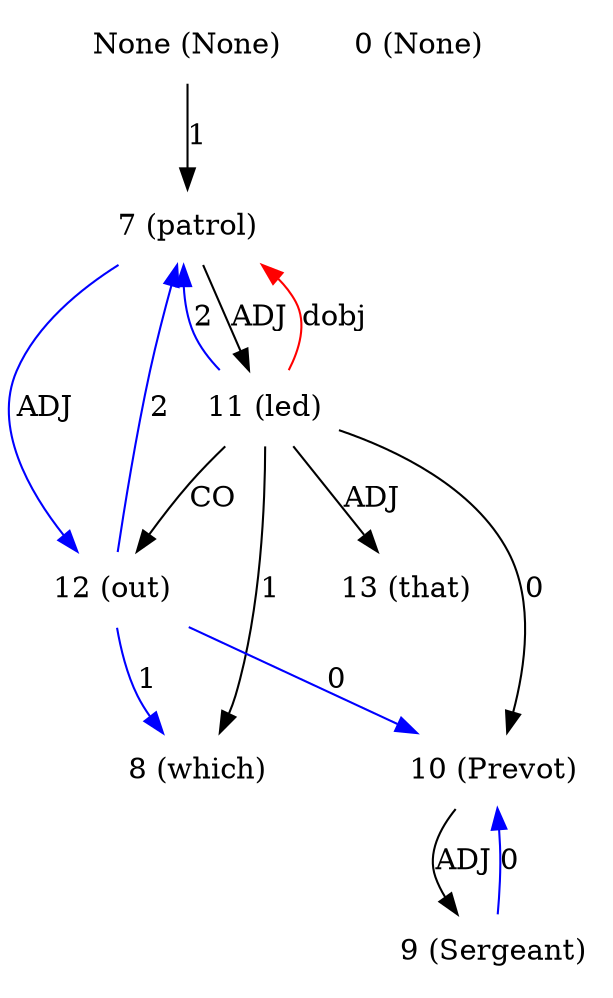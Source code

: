 digraph G{
edge [dir=forward]
node [shape=plaintext]

None [label="None (None)"]
None -> 7 [label="1"]
0 [label="0 (None)"]
7 [label="7 (patrol)"]
7 -> 11 [label="ADJ"]
7 -> 12 [label="ADJ", color="blue"]
11 -> 7 [label="dobj", color="red"]
8 [label="8 (which)"]
9 [label="9 (Sergeant)"]
9 -> 10 [label="0", color="blue"]
10 [label="10 (Prevot)"]
10 -> 9 [label="ADJ"]
11 [label="11 (led)"]
11 -> 8 [label="1"]
11 -> 10 [label="0"]
11 -> 13 [label="ADJ"]
11 -> 7 [label="2", color="blue"]
11 -> 12 [label="CO"]
12 [label="12 (out)"]
12 -> 8 [label="1", color="blue"]
12 -> 10 [label="0", color="blue"]
12 -> 7 [label="2", color="blue"]
13 [label="13 (that)"]
}
